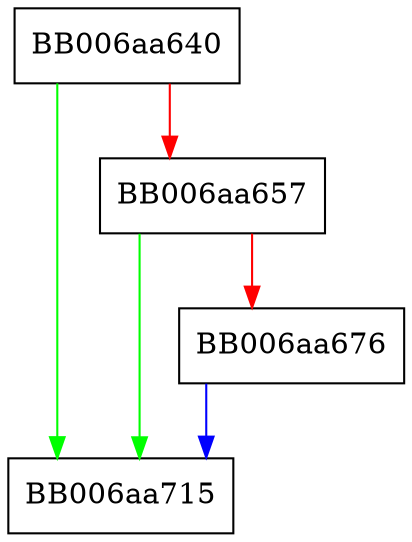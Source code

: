 digraph sha512_dupctx {
  node [shape="box"];
  graph [splines=ortho];
  BB006aa640 -> BB006aa715 [color="green"];
  BB006aa640 -> BB006aa657 [color="red"];
  BB006aa657 -> BB006aa715 [color="green"];
  BB006aa657 -> BB006aa676 [color="red"];
  BB006aa676 -> BB006aa715 [color="blue"];
}